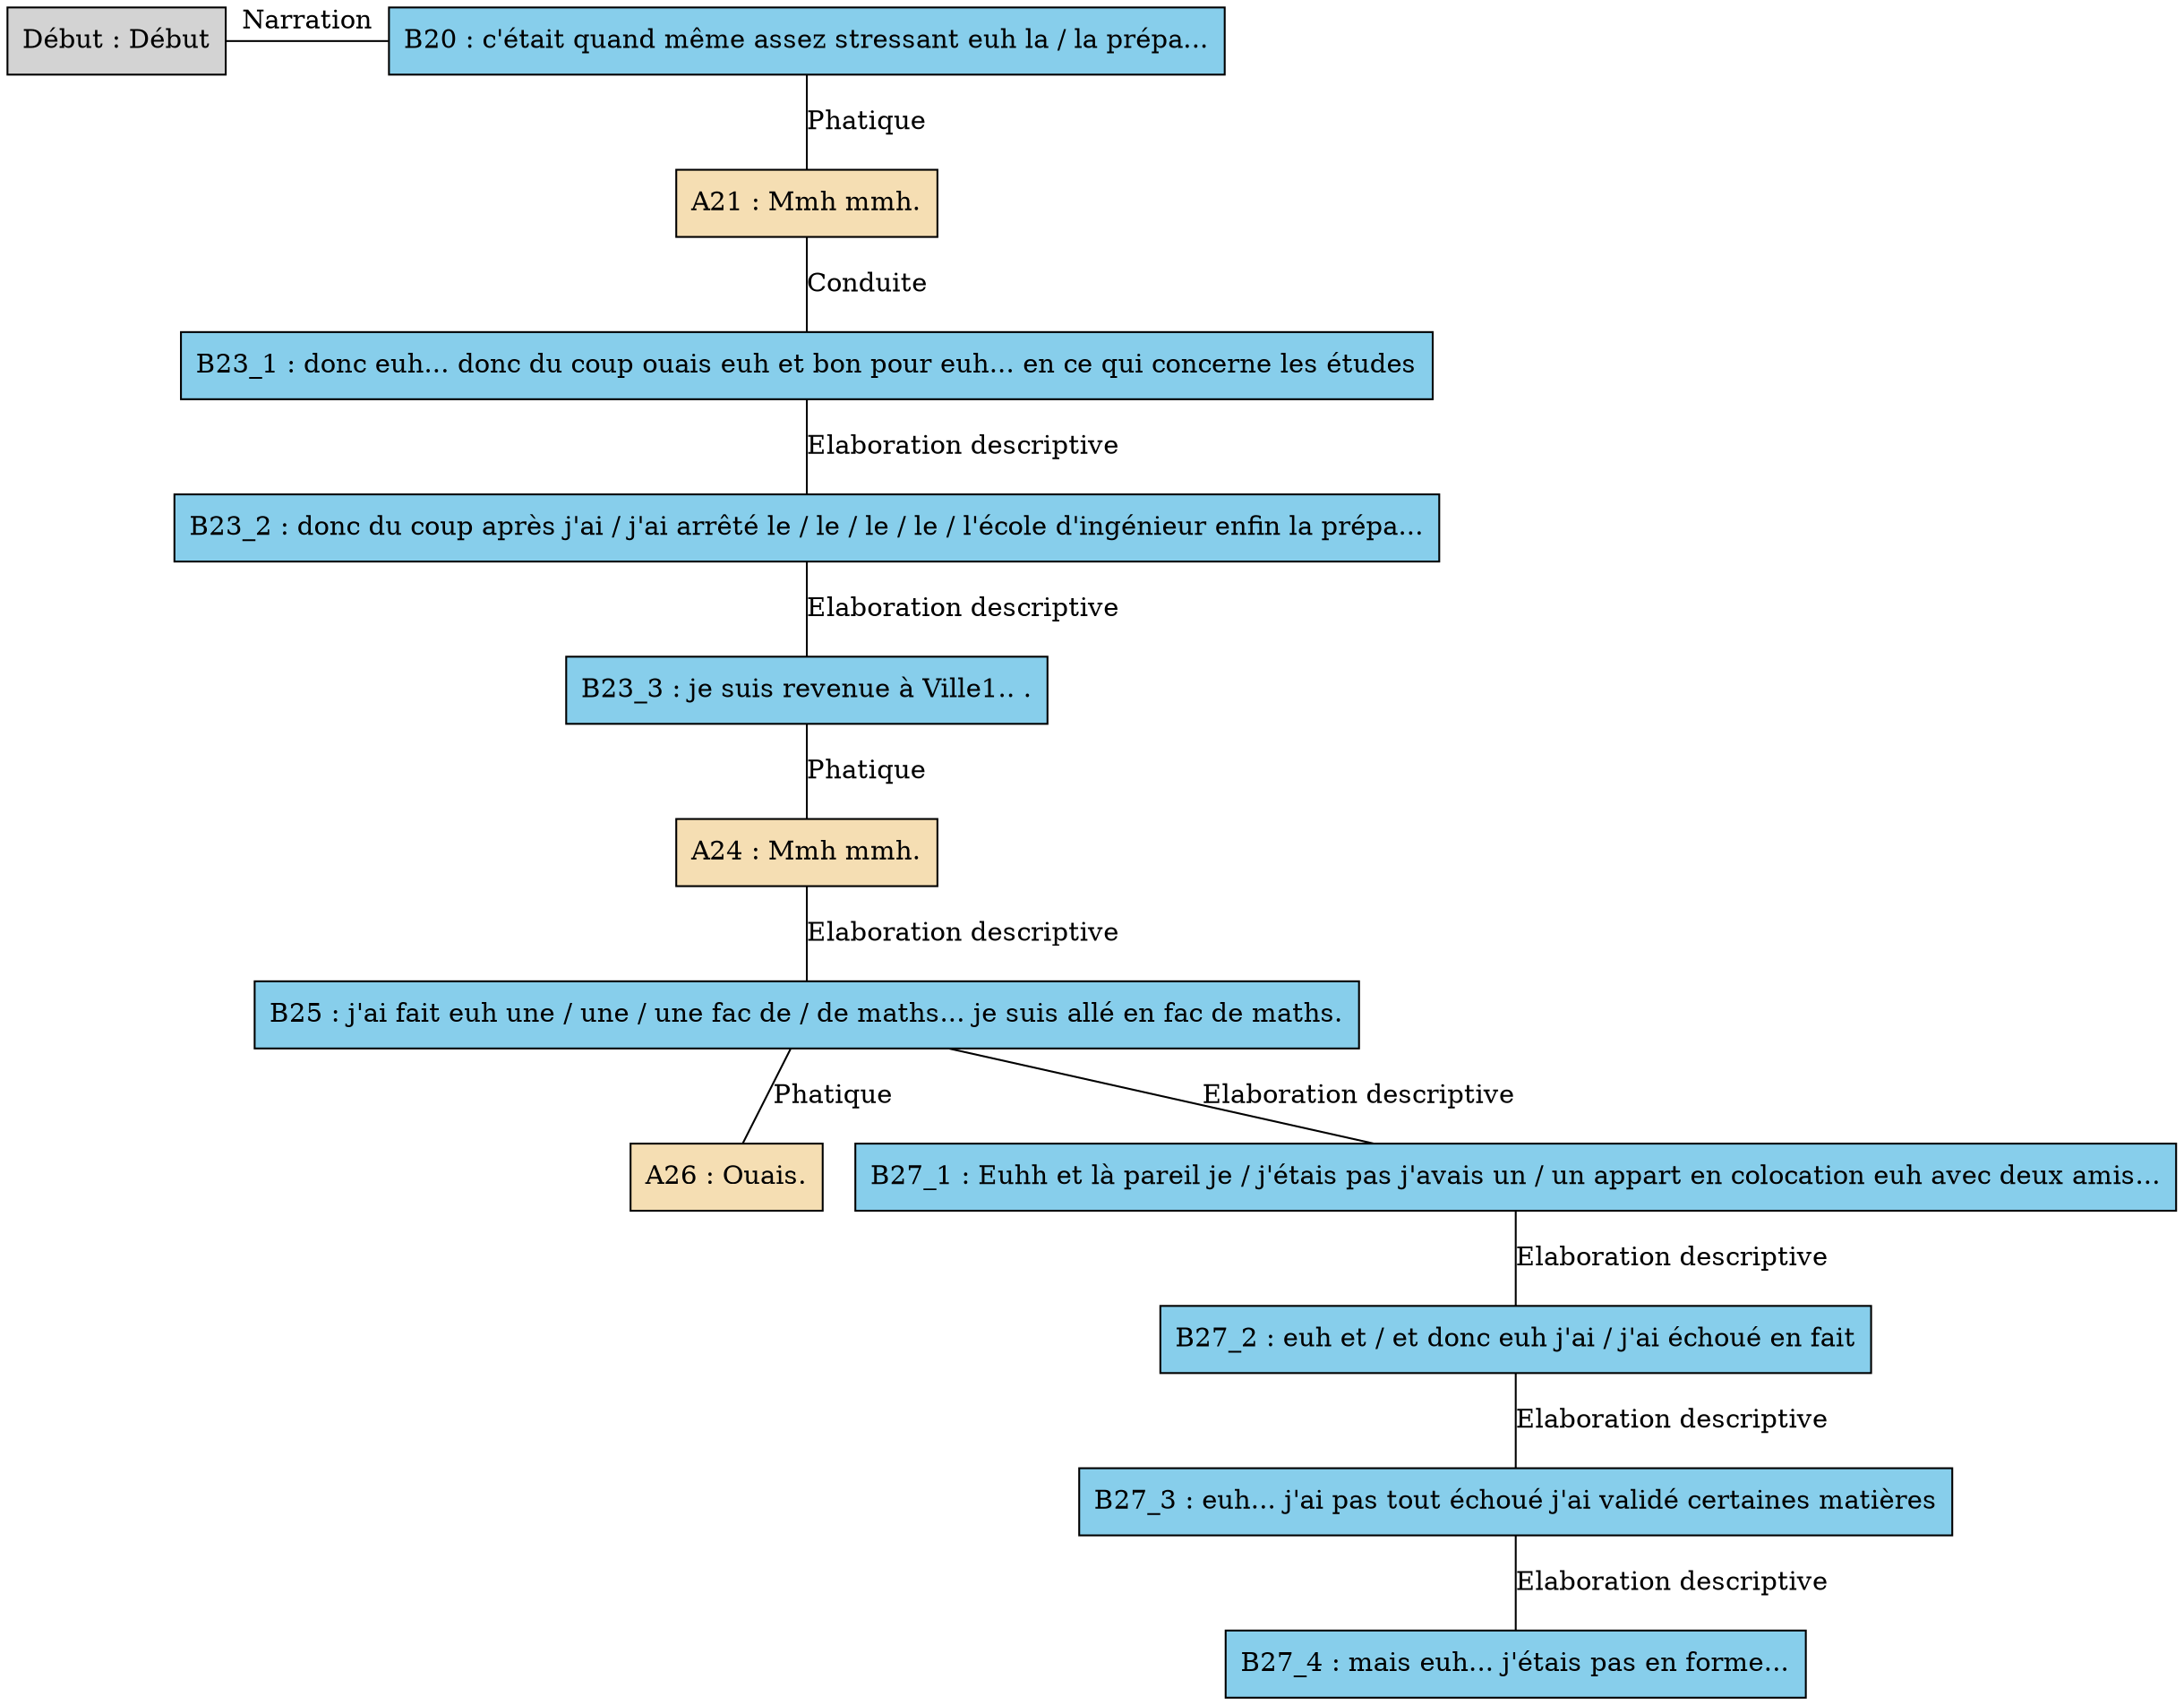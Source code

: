 digraph A05 {
	node [shape=box style=filled]
	"Début" [label="Début : Début"]
	B20 [label="B20 : c'était quand même assez stressant euh la / la prépa..." fillcolor=skyblue]
	A21 [label="A21 : Mmh mmh." fillcolor=wheat]
	B23_1 [label="B23_1 : donc euh... donc du coup ouais euh et bon pour euh... en ce qui concerne les études" fillcolor=skyblue]
	B23_2 [label="B23_2 : donc du coup après j'ai / j'ai arrêté le / le / le / le / l'école d'ingénieur enfin la prépa..." fillcolor=skyblue]
	B23_3 [label="B23_3 : je suis revenue à Ville1.. ." fillcolor=skyblue]
	A24 [label="A24 : Mmh mmh." fillcolor=wheat]
	B25 [label="B25 : j'ai fait euh une / une / une fac de / de maths... je suis allé en fac de maths." fillcolor=skyblue]
	A26 [label="A26 : Ouais." fillcolor=wheat]
	B27_1 [label="B27_1 : Euhh et là pareil je / j'étais pas j'avais un / un appart en colocation euh avec deux amis..." fillcolor=skyblue]
	B27_2 [label="B27_2 : euh et / et donc euh j'ai / j'ai échoué en fait" fillcolor=skyblue]
	B27_3 [label="B27_3 : euh... j'ai pas tout échoué j'ai validé certaines matières" fillcolor=skyblue]
	B27_4 [label="B27_4 : mais euh... j'étais pas en forme..." fillcolor=skyblue]
	{
		rank=same
		"Début"
		B20
		"Début" -> B20 [label=Narration dir=none]
	}
	B20 -> A21 [label=Phatique dir=none]
	A21 -> B23_1 [label=Conduite dir=none]
	B23_1 -> B23_2 [label="Elaboration descriptive" dir=none]
	B23_2 -> B23_3 [label="Elaboration descriptive" dir=none]
	B23_3 -> A24 [label=Phatique dir=none]
	A24 -> B25 [label="Elaboration descriptive" dir=none]
	B25 -> A26 [label=Phatique dir=none]
	B27_3 -> B27_4 [label="Elaboration descriptive" dir=none]
	B27_2 -> B27_3 [label="Elaboration descriptive" dir=none]
	B27_1 -> B27_2 [label="Elaboration descriptive" dir=none]
	B25 -> B27_1 [label="Elaboration descriptive" dir=none]
}
